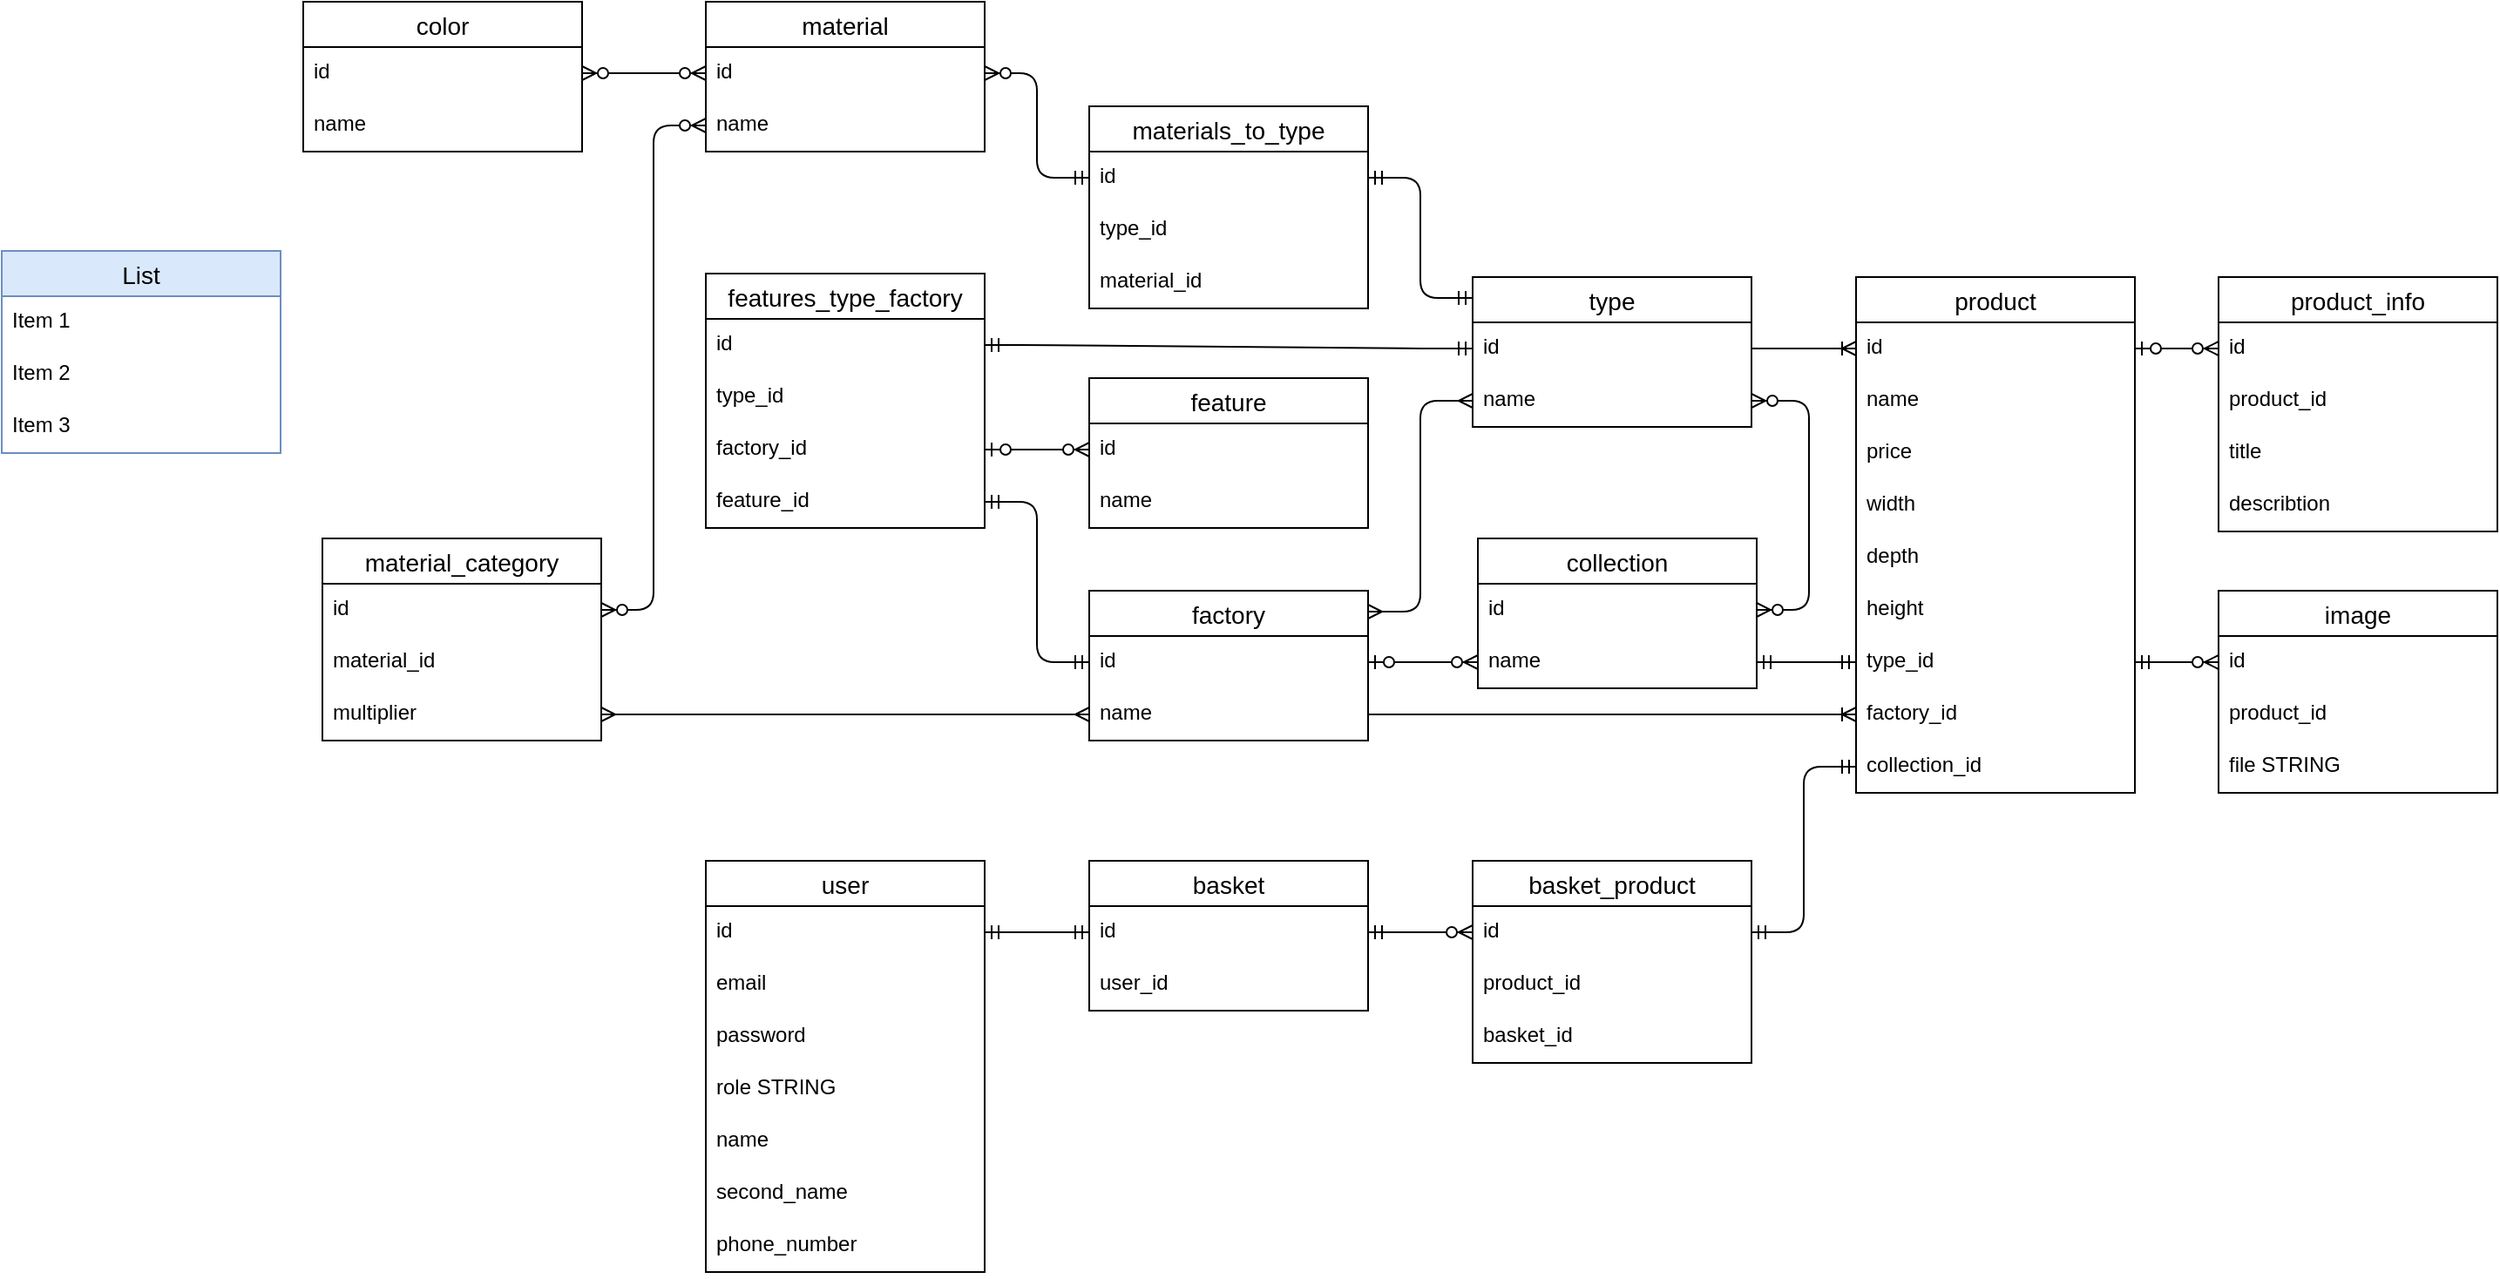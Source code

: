 <mxfile version="24.7.16">
  <diagram name="Страница — 1" id="4NT9a-1fZmxWMSB39QDA">
    <mxGraphModel dx="1834" dy="746" grid="0" gridSize="10" guides="1" tooltips="1" connect="1" arrows="1" fold="1" page="0" pageScale="1" pageWidth="827" pageHeight="1169" background="none" math="0" shadow="0">
      <root>
        <mxCell id="0" />
        <mxCell id="1" parent="0" />
        <mxCell id="5sfaYhWkq8uLWEeY_K84-1" value="user" style="swimlane;fontStyle=0;childLayout=stackLayout;horizontal=1;startSize=26;horizontalStack=0;resizeParent=1;resizeParentMax=0;resizeLast=0;collapsible=1;marginBottom=0;align=center;fontSize=14;" parent="1" vertex="1">
          <mxGeometry x="393" y="707" width="160" height="236" as="geometry" />
        </mxCell>
        <mxCell id="5sfaYhWkq8uLWEeY_K84-2" value="id" style="text;strokeColor=none;fillColor=none;spacingLeft=4;spacingRight=4;overflow=hidden;rotatable=0;points=[[0,0.5],[1,0.5]];portConstraint=eastwest;fontSize=12;whiteSpace=wrap;html=1;" parent="5sfaYhWkq8uLWEeY_K84-1" vertex="1">
          <mxGeometry y="26" width="160" height="30" as="geometry" />
        </mxCell>
        <mxCell id="5sfaYhWkq8uLWEeY_K84-3" value="email" style="text;strokeColor=none;fillColor=none;spacingLeft=4;spacingRight=4;overflow=hidden;rotatable=0;points=[[0,0.5],[1,0.5]];portConstraint=eastwest;fontSize=12;whiteSpace=wrap;html=1;" parent="5sfaYhWkq8uLWEeY_K84-1" vertex="1">
          <mxGeometry y="56" width="160" height="30" as="geometry" />
        </mxCell>
        <mxCell id="5sfaYhWkq8uLWEeY_K84-4" value="password" style="text;strokeColor=none;fillColor=none;spacingLeft=4;spacingRight=4;overflow=hidden;rotatable=0;points=[[0,0.5],[1,0.5]];portConstraint=eastwest;fontSize=12;whiteSpace=wrap;html=1;" parent="5sfaYhWkq8uLWEeY_K84-1" vertex="1">
          <mxGeometry y="86" width="160" height="30" as="geometry" />
        </mxCell>
        <mxCell id="5sfaYhWkq8uLWEeY_K84-5" value="role STRING" style="text;strokeColor=none;fillColor=none;spacingLeft=4;spacingRight=4;overflow=hidden;rotatable=0;points=[[0,0.5],[1,0.5]];portConstraint=eastwest;fontSize=12;whiteSpace=wrap;html=1;" parent="5sfaYhWkq8uLWEeY_K84-1" vertex="1">
          <mxGeometry y="116" width="160" height="30" as="geometry" />
        </mxCell>
        <mxCell id="oXHllAcVtx6ZBs5fPpKS-38" value="name" style="text;strokeColor=none;fillColor=none;spacingLeft=4;spacingRight=4;overflow=hidden;rotatable=0;points=[[0,0.5],[1,0.5]];portConstraint=eastwest;fontSize=12;whiteSpace=wrap;html=1;" parent="5sfaYhWkq8uLWEeY_K84-1" vertex="1">
          <mxGeometry y="146" width="160" height="30" as="geometry" />
        </mxCell>
        <mxCell id="oXHllAcVtx6ZBs5fPpKS-39" value="second_name" style="text;strokeColor=none;fillColor=none;spacingLeft=4;spacingRight=4;overflow=hidden;rotatable=0;points=[[0,0.5],[1,0.5]];portConstraint=eastwest;fontSize=12;whiteSpace=wrap;html=1;" parent="5sfaYhWkq8uLWEeY_K84-1" vertex="1">
          <mxGeometry y="176" width="160" height="30" as="geometry" />
        </mxCell>
        <mxCell id="oXHllAcVtx6ZBs5fPpKS-40" value="phone_number" style="text;strokeColor=none;fillColor=none;spacingLeft=4;spacingRight=4;overflow=hidden;rotatable=0;points=[[0,0.5],[1,0.5]];portConstraint=eastwest;fontSize=12;whiteSpace=wrap;html=1;" parent="5sfaYhWkq8uLWEeY_K84-1" vertex="1">
          <mxGeometry y="206" width="160" height="30" as="geometry" />
        </mxCell>
        <mxCell id="5sfaYhWkq8uLWEeY_K84-6" value="basket" style="swimlane;fontStyle=0;childLayout=stackLayout;horizontal=1;startSize=26;horizontalStack=0;resizeParent=1;resizeParentMax=0;resizeLast=0;collapsible=1;marginBottom=0;align=center;fontSize=14;" parent="1" vertex="1">
          <mxGeometry x="613" y="707" width="160" height="86" as="geometry" />
        </mxCell>
        <mxCell id="5sfaYhWkq8uLWEeY_K84-7" value="id" style="text;strokeColor=none;fillColor=none;spacingLeft=4;spacingRight=4;overflow=hidden;rotatable=0;points=[[0,0.5],[1,0.5]];portConstraint=eastwest;fontSize=12;whiteSpace=wrap;html=1;" parent="5sfaYhWkq8uLWEeY_K84-6" vertex="1">
          <mxGeometry y="26" width="160" height="30" as="geometry" />
        </mxCell>
        <mxCell id="5sfaYhWkq8uLWEeY_K84-8" value="user_id" style="text;strokeColor=none;fillColor=none;spacingLeft=4;spacingRight=4;overflow=hidden;rotatable=0;points=[[0,0.5],[1,0.5]];portConstraint=eastwest;fontSize=12;whiteSpace=wrap;html=1;" parent="5sfaYhWkq8uLWEeY_K84-6" vertex="1">
          <mxGeometry y="56" width="160" height="30" as="geometry" />
        </mxCell>
        <mxCell id="5sfaYhWkq8uLWEeY_K84-12" value="product" style="swimlane;fontStyle=0;childLayout=stackLayout;horizontal=1;startSize=26;horizontalStack=0;resizeParent=1;resizeParentMax=0;resizeLast=0;collapsible=1;marginBottom=0;align=center;fontSize=14;" parent="1" vertex="1">
          <mxGeometry x="1053" y="372" width="160" height="296" as="geometry" />
        </mxCell>
        <mxCell id="5sfaYhWkq8uLWEeY_K84-13" value="id" style="text;strokeColor=none;fillColor=none;spacingLeft=4;spacingRight=4;overflow=hidden;rotatable=0;points=[[0,0.5],[1,0.5]];portConstraint=eastwest;fontSize=12;whiteSpace=wrap;html=1;" parent="5sfaYhWkq8uLWEeY_K84-12" vertex="1">
          <mxGeometry y="26" width="160" height="30" as="geometry" />
        </mxCell>
        <mxCell id="5sfaYhWkq8uLWEeY_K84-14" value="name" style="text;strokeColor=none;fillColor=none;spacingLeft=4;spacingRight=4;overflow=hidden;rotatable=0;points=[[0,0.5],[1,0.5]];portConstraint=eastwest;fontSize=12;whiteSpace=wrap;html=1;" parent="5sfaYhWkq8uLWEeY_K84-12" vertex="1">
          <mxGeometry y="56" width="160" height="30" as="geometry" />
        </mxCell>
        <mxCell id="5sfaYhWkq8uLWEeY_K84-15" value="price" style="text;strokeColor=none;fillColor=none;spacingLeft=4;spacingRight=4;overflow=hidden;rotatable=0;points=[[0,0.5],[1,0.5]];portConstraint=eastwest;fontSize=12;whiteSpace=wrap;html=1;" parent="5sfaYhWkq8uLWEeY_K84-12" vertex="1">
          <mxGeometry y="86" width="160" height="30" as="geometry" />
        </mxCell>
        <mxCell id="7ya6LhB3yjB3-VPIiONW-31" value="width" style="text;strokeColor=none;fillColor=none;spacingLeft=4;spacingRight=4;overflow=hidden;rotatable=0;points=[[0,0.5],[1,0.5]];portConstraint=eastwest;fontSize=12;whiteSpace=wrap;html=1;" parent="5sfaYhWkq8uLWEeY_K84-12" vertex="1">
          <mxGeometry y="116" width="160" height="30" as="geometry" />
        </mxCell>
        <mxCell id="7ya6LhB3yjB3-VPIiONW-32" value="depth" style="text;strokeColor=none;fillColor=none;spacingLeft=4;spacingRight=4;overflow=hidden;rotatable=0;points=[[0,0.5],[1,0.5]];portConstraint=eastwest;fontSize=12;whiteSpace=wrap;html=1;" parent="5sfaYhWkq8uLWEeY_K84-12" vertex="1">
          <mxGeometry y="146" width="160" height="30" as="geometry" />
        </mxCell>
        <mxCell id="7ya6LhB3yjB3-VPIiONW-33" value="height" style="text;strokeColor=none;fillColor=none;spacingLeft=4;spacingRight=4;overflow=hidden;rotatable=0;points=[[0,0.5],[1,0.5]];portConstraint=eastwest;fontSize=12;whiteSpace=wrap;html=1;" parent="5sfaYhWkq8uLWEeY_K84-12" vertex="1">
          <mxGeometry y="176" width="160" height="30" as="geometry" />
        </mxCell>
        <mxCell id="5sfaYhWkq8uLWEeY_K84-24" value="type_id" style="text;strokeColor=none;fillColor=none;spacingLeft=4;spacingRight=4;overflow=hidden;rotatable=0;points=[[0,0.5],[1,0.5]];portConstraint=eastwest;fontSize=12;whiteSpace=wrap;html=1;" parent="5sfaYhWkq8uLWEeY_K84-12" vertex="1">
          <mxGeometry y="206" width="160" height="30" as="geometry" />
        </mxCell>
        <mxCell id="5sfaYhWkq8uLWEeY_K84-25" value="factory_id" style="text;strokeColor=none;fillColor=none;spacingLeft=4;spacingRight=4;overflow=hidden;rotatable=0;points=[[0,0.5],[1,0.5]];portConstraint=eastwest;fontSize=12;whiteSpace=wrap;html=1;" parent="5sfaYhWkq8uLWEeY_K84-12" vertex="1">
          <mxGeometry y="236" width="160" height="30" as="geometry" />
        </mxCell>
        <mxCell id="L7bL2x1-eRSi-Wd429zW-12" value="collection_id" style="text;strokeColor=none;fillColor=none;spacingLeft=4;spacingRight=4;overflow=hidden;rotatable=0;points=[[0,0.5],[1,0.5]];portConstraint=eastwest;fontSize=12;whiteSpace=wrap;html=1;" parent="5sfaYhWkq8uLWEeY_K84-12" vertex="1">
          <mxGeometry y="266" width="160" height="30" as="geometry" />
        </mxCell>
        <mxCell id="5sfaYhWkq8uLWEeY_K84-16" value="factory" style="swimlane;fontStyle=0;childLayout=stackLayout;horizontal=1;startSize=26;horizontalStack=0;resizeParent=1;resizeParentMax=0;resizeLast=0;collapsible=1;marginBottom=0;align=center;fontSize=14;" parent="1" vertex="1">
          <mxGeometry x="613" y="552" width="160" height="86" as="geometry" />
        </mxCell>
        <mxCell id="5sfaYhWkq8uLWEeY_K84-17" value="id" style="text;strokeColor=none;fillColor=none;spacingLeft=4;spacingRight=4;overflow=hidden;rotatable=0;points=[[0,0.5],[1,0.5]];portConstraint=eastwest;fontSize=12;whiteSpace=wrap;html=1;" parent="5sfaYhWkq8uLWEeY_K84-16" vertex="1">
          <mxGeometry y="26" width="160" height="30" as="geometry" />
        </mxCell>
        <mxCell id="5sfaYhWkq8uLWEeY_K84-18" value="name" style="text;strokeColor=none;fillColor=none;spacingLeft=4;spacingRight=4;overflow=hidden;rotatable=0;points=[[0,0.5],[1,0.5]];portConstraint=eastwest;fontSize=12;whiteSpace=wrap;html=1;" parent="5sfaYhWkq8uLWEeY_K84-16" vertex="1">
          <mxGeometry y="56" width="160" height="30" as="geometry" />
        </mxCell>
        <mxCell id="5sfaYhWkq8uLWEeY_K84-26" value="type" style="swimlane;fontStyle=0;childLayout=stackLayout;horizontal=1;startSize=26;horizontalStack=0;resizeParent=1;resizeParentMax=0;resizeLast=0;collapsible=1;marginBottom=0;align=center;fontSize=14;" parent="1" vertex="1">
          <mxGeometry x="833" y="372" width="160" height="86" as="geometry" />
        </mxCell>
        <mxCell id="5sfaYhWkq8uLWEeY_K84-27" value="id" style="text;strokeColor=none;fillColor=none;spacingLeft=4;spacingRight=4;overflow=hidden;rotatable=0;points=[[0,0.5],[1,0.5]];portConstraint=eastwest;fontSize=12;whiteSpace=wrap;html=1;" parent="5sfaYhWkq8uLWEeY_K84-26" vertex="1">
          <mxGeometry y="26" width="160" height="30" as="geometry" />
        </mxCell>
        <mxCell id="5sfaYhWkq8uLWEeY_K84-28" value="name" style="text;strokeColor=none;fillColor=none;spacingLeft=4;spacingRight=4;overflow=hidden;rotatable=0;points=[[0,0.5],[1,0.5]];portConstraint=eastwest;fontSize=12;whiteSpace=wrap;html=1;" parent="5sfaYhWkq8uLWEeY_K84-26" vertex="1">
          <mxGeometry y="56" width="160" height="30" as="geometry" />
        </mxCell>
        <mxCell id="5sfaYhWkq8uLWEeY_K84-34" value="" style="edgeStyle=entityRelationEdgeStyle;fontSize=12;html=1;endArrow=ERoneToMany;rounded=1;curved=0;" parent="1" source="5sfaYhWkq8uLWEeY_K84-27" target="5sfaYhWkq8uLWEeY_K84-13" edge="1">
          <mxGeometry width="100" height="100" relative="1" as="geometry">
            <mxPoint x="710" y="758" as="sourcePoint" />
            <mxPoint x="860" y="499.0" as="targetPoint" />
          </mxGeometry>
        </mxCell>
        <mxCell id="5sfaYhWkq8uLWEeY_K84-37" value="product_info" style="swimlane;fontStyle=0;childLayout=stackLayout;horizontal=1;startSize=26;horizontalStack=0;resizeParent=1;resizeParentMax=0;resizeLast=0;collapsible=1;marginBottom=0;align=center;fontSize=14;" parent="1" vertex="1">
          <mxGeometry x="1261" y="372" width="160" height="146" as="geometry" />
        </mxCell>
        <mxCell id="5sfaYhWkq8uLWEeY_K84-38" value="id" style="text;strokeColor=none;fillColor=none;spacingLeft=4;spacingRight=4;overflow=hidden;rotatable=0;points=[[0,0.5],[1,0.5]];portConstraint=eastwest;fontSize=12;whiteSpace=wrap;html=1;" parent="5sfaYhWkq8uLWEeY_K84-37" vertex="1">
          <mxGeometry y="26" width="160" height="30" as="geometry" />
        </mxCell>
        <mxCell id="5sfaYhWkq8uLWEeY_K84-39" value="product_id" style="text;strokeColor=none;fillColor=none;spacingLeft=4;spacingRight=4;overflow=hidden;rotatable=0;points=[[0,0.5],[1,0.5]];portConstraint=eastwest;fontSize=12;whiteSpace=wrap;html=1;" parent="5sfaYhWkq8uLWEeY_K84-37" vertex="1">
          <mxGeometry y="56" width="160" height="30" as="geometry" />
        </mxCell>
        <mxCell id="5sfaYhWkq8uLWEeY_K84-40" value="title" style="text;strokeColor=none;fillColor=none;spacingLeft=4;spacingRight=4;overflow=hidden;rotatable=0;points=[[0,0.5],[1,0.5]];portConstraint=eastwest;fontSize=12;whiteSpace=wrap;html=1;" parent="5sfaYhWkq8uLWEeY_K84-37" vertex="1">
          <mxGeometry y="86" width="160" height="30" as="geometry" />
        </mxCell>
        <mxCell id="5sfaYhWkq8uLWEeY_K84-42" value="describtion" style="text;strokeColor=none;fillColor=none;spacingLeft=4;spacingRight=4;overflow=hidden;rotatable=0;points=[[0,0.5],[1,0.5]];portConstraint=eastwest;fontSize=12;whiteSpace=wrap;html=1;" parent="5sfaYhWkq8uLWEeY_K84-37" vertex="1">
          <mxGeometry y="116" width="160" height="30" as="geometry" />
        </mxCell>
        <mxCell id="5sfaYhWkq8uLWEeY_K84-43" value="basket_product" style="swimlane;fontStyle=0;childLayout=stackLayout;horizontal=1;startSize=26;horizontalStack=0;resizeParent=1;resizeParentMax=0;resizeLast=0;collapsible=1;marginBottom=0;align=center;fontSize=14;" parent="1" vertex="1">
          <mxGeometry x="833" y="707" width="160" height="116" as="geometry" />
        </mxCell>
        <mxCell id="5sfaYhWkq8uLWEeY_K84-44" value="id" style="text;strokeColor=none;fillColor=none;spacingLeft=4;spacingRight=4;overflow=hidden;rotatable=0;points=[[0,0.5],[1,0.5]];portConstraint=eastwest;fontSize=12;whiteSpace=wrap;html=1;" parent="5sfaYhWkq8uLWEeY_K84-43" vertex="1">
          <mxGeometry y="26" width="160" height="30" as="geometry" />
        </mxCell>
        <mxCell id="5sfaYhWkq8uLWEeY_K84-45" value="product_id" style="text;strokeColor=none;fillColor=none;spacingLeft=4;spacingRight=4;overflow=hidden;rotatable=0;points=[[0,0.5],[1,0.5]];portConstraint=eastwest;fontSize=12;whiteSpace=wrap;html=1;" parent="5sfaYhWkq8uLWEeY_K84-43" vertex="1">
          <mxGeometry y="56" width="160" height="30" as="geometry" />
        </mxCell>
        <mxCell id="5sfaYhWkq8uLWEeY_K84-46" value="basket_id" style="text;strokeColor=none;fillColor=none;spacingLeft=4;spacingRight=4;overflow=hidden;rotatable=0;points=[[0,0.5],[1,0.5]];portConstraint=eastwest;fontSize=12;whiteSpace=wrap;html=1;" parent="5sfaYhWkq8uLWEeY_K84-43" vertex="1">
          <mxGeometry y="86" width="160" height="30" as="geometry" />
        </mxCell>
        <mxCell id="5sfaYhWkq8uLWEeY_K84-49" value="" style="edgeStyle=entityRelationEdgeStyle;fontSize=12;html=1;endArrow=ERmandOne;startArrow=ERmandOne;rounded=1;curved=0;" parent="1" source="5sfaYhWkq8uLWEeY_K84-7" target="5sfaYhWkq8uLWEeY_K84-2" edge="1">
          <mxGeometry width="100" height="100" relative="1" as="geometry">
            <mxPoint x="563" y="1160" as="sourcePoint" />
            <mxPoint x="663" y="1060" as="targetPoint" />
            <Array as="points">
              <mxPoint x="733" y="1086" />
              <mxPoint x="643" y="1086" />
              <mxPoint x="633" y="1086" />
            </Array>
          </mxGeometry>
        </mxCell>
        <mxCell id="7ya6LhB3yjB3-VPIiONW-13" value="" style="edgeStyle=entityRelationEdgeStyle;fontSize=12;html=1;endArrow=ERmandOne;startArrow=ERmandOne;rounded=1;curved=0;" parent="1" source="5sfaYhWkq8uLWEeY_K84-44" target="L7bL2x1-eRSi-Wd429zW-12" edge="1">
          <mxGeometry width="100" height="100" relative="1" as="geometry">
            <mxPoint x="580" y="394" as="sourcePoint" />
            <mxPoint x="730" y="707.0" as="targetPoint" />
            <Array as="points">
              <mxPoint x="540" y="836" />
            </Array>
          </mxGeometry>
        </mxCell>
        <mxCell id="7ya6LhB3yjB3-VPIiONW-16" value="collection" style="swimlane;fontStyle=0;childLayout=stackLayout;horizontal=1;startSize=26;horizontalStack=0;resizeParent=1;resizeParentMax=0;resizeLast=0;collapsible=1;marginBottom=0;align=center;fontSize=14;" parent="1" vertex="1">
          <mxGeometry x="836" y="522" width="160" height="86" as="geometry" />
        </mxCell>
        <mxCell id="7ya6LhB3yjB3-VPIiONW-17" value="id" style="text;strokeColor=none;fillColor=none;spacingLeft=4;spacingRight=4;overflow=hidden;rotatable=0;points=[[0,0.5],[1,0.5]];portConstraint=eastwest;fontSize=12;whiteSpace=wrap;html=1;" parent="7ya6LhB3yjB3-VPIiONW-16" vertex="1">
          <mxGeometry y="26" width="160" height="30" as="geometry" />
        </mxCell>
        <mxCell id="oXHllAcVtx6ZBs5fPpKS-45" value="name" style="text;strokeColor=none;fillColor=none;spacingLeft=4;spacingRight=4;overflow=hidden;rotatable=0;points=[[0,0.5],[1,0.5]];portConstraint=eastwest;fontSize=12;whiteSpace=wrap;html=1;" parent="7ya6LhB3yjB3-VPIiONW-16" vertex="1">
          <mxGeometry y="56" width="160" height="30" as="geometry" />
        </mxCell>
        <mxCell id="7ya6LhB3yjB3-VPIiONW-19" value="color" style="swimlane;fontStyle=0;childLayout=stackLayout;horizontal=1;startSize=26;horizontalStack=0;resizeParent=1;resizeParentMax=0;resizeLast=0;collapsible=1;marginBottom=0;align=center;fontSize=14;" parent="1" vertex="1">
          <mxGeometry x="162" y="214" width="160" height="86" as="geometry" />
        </mxCell>
        <mxCell id="7ya6LhB3yjB3-VPIiONW-20" value="id" style="text;strokeColor=none;fillColor=none;spacingLeft=4;spacingRight=4;overflow=hidden;rotatable=0;points=[[0,0.5],[1,0.5]];portConstraint=eastwest;fontSize=12;whiteSpace=wrap;html=1;" parent="7ya6LhB3yjB3-VPIiONW-19" vertex="1">
          <mxGeometry y="26" width="160" height="30" as="geometry" />
        </mxCell>
        <mxCell id="L7bL2x1-eRSi-Wd429zW-13" value="name" style="text;strokeColor=none;fillColor=none;spacingLeft=4;spacingRight=4;overflow=hidden;rotatable=0;points=[[0,0.5],[1,0.5]];portConstraint=eastwest;fontSize=12;whiteSpace=wrap;html=1;" parent="7ya6LhB3yjB3-VPIiONW-19" vertex="1">
          <mxGeometry y="56" width="160" height="30" as="geometry" />
        </mxCell>
        <mxCell id="7ya6LhB3yjB3-VPIiONW-24" value="material" style="swimlane;fontStyle=0;childLayout=stackLayout;horizontal=1;startSize=26;horizontalStack=0;resizeParent=1;resizeParentMax=0;resizeLast=0;collapsible=1;marginBottom=0;align=center;fontSize=14;" parent="1" vertex="1">
          <mxGeometry x="393" y="214" width="160" height="86" as="geometry" />
        </mxCell>
        <mxCell id="7ya6LhB3yjB3-VPIiONW-25" value="id" style="text;strokeColor=none;fillColor=none;spacingLeft=4;spacingRight=4;overflow=hidden;rotatable=0;points=[[0,0.5],[1,0.5]];portConstraint=eastwest;fontSize=12;whiteSpace=wrap;html=1;" parent="7ya6LhB3yjB3-VPIiONW-24" vertex="1">
          <mxGeometry y="26" width="160" height="30" as="geometry" />
        </mxCell>
        <mxCell id="7ya6LhB3yjB3-VPIiONW-26" value="name" style="text;strokeColor=none;fillColor=none;spacingLeft=4;spacingRight=4;overflow=hidden;rotatable=0;points=[[0,0.5],[1,0.5]];portConstraint=eastwest;fontSize=12;whiteSpace=wrap;html=1;" parent="7ya6LhB3yjB3-VPIiONW-24" vertex="1">
          <mxGeometry y="56" width="160" height="30" as="geometry" />
        </mxCell>
        <mxCell id="L7bL2x1-eRSi-Wd429zW-14" value="materials_to_type" style="swimlane;fontStyle=0;childLayout=stackLayout;horizontal=1;startSize=26;horizontalStack=0;resizeParent=1;resizeParentMax=0;resizeLast=0;collapsible=1;marginBottom=0;align=center;fontSize=14;" parent="1" vertex="1">
          <mxGeometry x="613" y="274" width="160" height="116" as="geometry" />
        </mxCell>
        <mxCell id="L7bL2x1-eRSi-Wd429zW-15" value="id" style="text;strokeColor=none;fillColor=none;spacingLeft=4;spacingRight=4;overflow=hidden;rotatable=0;points=[[0,0.5],[1,0.5]];portConstraint=eastwest;fontSize=12;whiteSpace=wrap;html=1;" parent="L7bL2x1-eRSi-Wd429zW-14" vertex="1">
          <mxGeometry y="26" width="160" height="30" as="geometry" />
        </mxCell>
        <mxCell id="L7bL2x1-eRSi-Wd429zW-16" value="type_id" style="text;strokeColor=none;fillColor=none;spacingLeft=4;spacingRight=4;overflow=hidden;rotatable=0;points=[[0,0.5],[1,0.5]];portConstraint=eastwest;fontSize=12;whiteSpace=wrap;html=1;" parent="L7bL2x1-eRSi-Wd429zW-14" vertex="1">
          <mxGeometry y="56" width="160" height="30" as="geometry" />
        </mxCell>
        <mxCell id="L7bL2x1-eRSi-Wd429zW-20" value="material_id" style="text;strokeColor=none;fillColor=none;spacingLeft=4;spacingRight=4;overflow=hidden;rotatable=0;points=[[0,0.5],[1,0.5]];portConstraint=eastwest;fontSize=12;whiteSpace=wrap;html=1;" parent="L7bL2x1-eRSi-Wd429zW-14" vertex="1">
          <mxGeometry y="86" width="160" height="30" as="geometry" />
        </mxCell>
        <mxCell id="L7bL2x1-eRSi-Wd429zW-17" value="" style="edgeStyle=entityRelationEdgeStyle;fontSize=12;html=1;endArrow=ERmandOne;startArrow=ERmandOne;rounded=1;curved=0;" parent="1" source="L7bL2x1-eRSi-Wd429zW-15" edge="1">
          <mxGeometry width="100" height="100" relative="1" as="geometry">
            <mxPoint x="773" y="230" as="sourcePoint" />
            <mxPoint x="833" y="384" as="targetPoint" />
          </mxGeometry>
        </mxCell>
        <mxCell id="VAr8cQ-U5szpZx_a3CEM-1" value="image" style="swimlane;fontStyle=0;childLayout=stackLayout;horizontal=1;startSize=26;horizontalStack=0;resizeParent=1;resizeParentMax=0;resizeLast=0;collapsible=1;marginBottom=0;align=center;fontSize=14;" parent="1" vertex="1">
          <mxGeometry x="1261" y="552" width="160" height="116" as="geometry" />
        </mxCell>
        <mxCell id="VAr8cQ-U5szpZx_a3CEM-2" value="id" style="text;strokeColor=none;fillColor=none;spacingLeft=4;spacingRight=4;overflow=hidden;rotatable=0;points=[[0,0.5],[1,0.5]];portConstraint=eastwest;fontSize=12;whiteSpace=wrap;html=1;" parent="VAr8cQ-U5szpZx_a3CEM-1" vertex="1">
          <mxGeometry y="26" width="160" height="30" as="geometry" />
        </mxCell>
        <mxCell id="VAr8cQ-U5szpZx_a3CEM-3" value="product_id" style="text;strokeColor=none;fillColor=none;spacingLeft=4;spacingRight=4;overflow=hidden;rotatable=0;points=[[0,0.5],[1,0.5]];portConstraint=eastwest;fontSize=12;whiteSpace=wrap;html=1;" parent="VAr8cQ-U5szpZx_a3CEM-1" vertex="1">
          <mxGeometry y="56" width="160" height="30" as="geometry" />
        </mxCell>
        <mxCell id="VAr8cQ-U5szpZx_a3CEM-5" value="file STRING" style="text;strokeColor=none;fillColor=none;spacingLeft=4;spacingRight=4;overflow=hidden;rotatable=0;points=[[0,0.5],[1,0.5]];portConstraint=eastwest;fontSize=12;whiteSpace=wrap;html=1;" parent="VAr8cQ-U5szpZx_a3CEM-1" vertex="1">
          <mxGeometry y="86" width="160" height="30" as="geometry" />
        </mxCell>
        <mxCell id="oXHllAcVtx6ZBs5fPpKS-1" value="material_category" style="swimlane;fontStyle=0;childLayout=stackLayout;horizontal=1;startSize=26;horizontalStack=0;resizeParent=1;resizeParentMax=0;resizeLast=0;collapsible=1;marginBottom=0;align=center;fontSize=14;" parent="1" vertex="1">
          <mxGeometry x="173" y="522" width="160" height="116" as="geometry" />
        </mxCell>
        <mxCell id="oXHllAcVtx6ZBs5fPpKS-2" value="id" style="text;strokeColor=none;fillColor=none;spacingLeft=4;spacingRight=4;overflow=hidden;rotatable=0;points=[[0,0.5],[1,0.5]];portConstraint=eastwest;fontSize=12;whiteSpace=wrap;html=1;" parent="oXHllAcVtx6ZBs5fPpKS-1" vertex="1">
          <mxGeometry y="26" width="160" height="30" as="geometry" />
        </mxCell>
        <mxCell id="oXHllAcVtx6ZBs5fPpKS-3" value="material_id" style="text;strokeColor=none;fillColor=none;spacingLeft=4;spacingRight=4;overflow=hidden;rotatable=0;points=[[0,0.5],[1,0.5]];portConstraint=eastwest;fontSize=12;whiteSpace=wrap;html=1;" parent="oXHllAcVtx6ZBs5fPpKS-1" vertex="1">
          <mxGeometry y="56" width="160" height="30" as="geometry" />
        </mxCell>
        <mxCell id="oXHllAcVtx6ZBs5fPpKS-27" value="multiplier" style="text;strokeColor=none;fillColor=none;spacingLeft=4;spacingRight=4;overflow=hidden;rotatable=0;points=[[0,0.5],[1,0.5]];portConstraint=eastwest;fontSize=12;whiteSpace=wrap;html=1;" parent="oXHllAcVtx6ZBs5fPpKS-1" vertex="1">
          <mxGeometry y="86" width="160" height="30" as="geometry" />
        </mxCell>
        <mxCell id="oXHllAcVtx6ZBs5fPpKS-4" value="feature" style="swimlane;fontStyle=0;childLayout=stackLayout;horizontal=1;startSize=26;horizontalStack=0;resizeParent=1;resizeParentMax=0;resizeLast=0;collapsible=1;marginBottom=0;align=center;fontSize=14;" parent="1" vertex="1">
          <mxGeometry x="613" y="430" width="160" height="86" as="geometry" />
        </mxCell>
        <mxCell id="oXHllAcVtx6ZBs5fPpKS-5" value="id" style="text;strokeColor=none;fillColor=none;spacingLeft=4;spacingRight=4;overflow=hidden;rotatable=0;points=[[0,0.5],[1,0.5]];portConstraint=eastwest;fontSize=12;whiteSpace=wrap;html=1;" parent="oXHllAcVtx6ZBs5fPpKS-4" vertex="1">
          <mxGeometry y="26" width="160" height="30" as="geometry" />
        </mxCell>
        <mxCell id="oXHllAcVtx6ZBs5fPpKS-6" value="name" style="text;strokeColor=none;fillColor=none;spacingLeft=4;spacingRight=4;overflow=hidden;rotatable=0;points=[[0,0.5],[1,0.5]];portConstraint=eastwest;fontSize=12;whiteSpace=wrap;html=1;" parent="oXHllAcVtx6ZBs5fPpKS-4" vertex="1">
          <mxGeometry y="56" width="160" height="30" as="geometry" />
        </mxCell>
        <mxCell id="oXHllAcVtx6ZBs5fPpKS-12" value="" style="edgeStyle=entityRelationEdgeStyle;fontSize=12;html=1;endArrow=ERmandOne;startArrow=ERmandOne;rounded=1;curved=0;" parent="1" source="7ya6LhB3yjB3-VPIiONW-5" target="5sfaYhWkq8uLWEeY_K84-27" edge="1">
          <mxGeometry width="100" height="100" relative="1" as="geometry">
            <mxPoint x="693" y="630" as="sourcePoint" />
            <mxPoint x="573" y="500" as="targetPoint" />
          </mxGeometry>
        </mxCell>
        <mxCell id="oXHllAcVtx6ZBs5fPpKS-15" value="" style="edgeStyle=entityRelationEdgeStyle;fontSize=12;html=1;endArrow=ERoneToMany;rounded=1;curved=0;" parent="1" source="5sfaYhWkq8uLWEeY_K84-18" target="5sfaYhWkq8uLWEeY_K84-25" edge="1">
          <mxGeometry width="100" height="100" relative="1" as="geometry">
            <mxPoint x="1591.0" y="750" as="sourcePoint" />
            <mxPoint x="865" y="648" as="targetPoint" />
            <Array as="points">
              <mxPoint x="980" y="620" />
              <mxPoint x="882" y="706" />
              <mxPoint x="1020" y="660" />
              <mxPoint x="1010" y="660" />
            </Array>
          </mxGeometry>
        </mxCell>
        <mxCell id="oXHllAcVtx6ZBs5fPpKS-29" value="" style="edgeStyle=entityRelationEdgeStyle;fontSize=12;html=1;endArrow=ERmandOne;startArrow=ERmandOne;rounded=1;curved=0;" parent="1" source="oXHllAcVtx6ZBs5fPpKS-9" target="5sfaYhWkq8uLWEeY_K84-17" edge="1">
          <mxGeometry width="100" height="100" relative="1" as="geometry">
            <mxPoint x="833.0" y="454" as="sourcePoint" />
            <mxPoint x="833.0" y="569" as="targetPoint" />
            <Array as="points">
              <mxPoint x="643" y="463" />
              <mxPoint x="653" y="503" />
              <mxPoint x="853" y="513" />
              <mxPoint x="473" y="483" />
              <mxPoint x="693" y="493" />
            </Array>
          </mxGeometry>
        </mxCell>
        <mxCell id="7ya6LhB3yjB3-VPIiONW-1" value="features_type_factory" style="swimlane;fontStyle=0;childLayout=stackLayout;horizontal=1;startSize=26;horizontalStack=0;resizeParent=1;resizeParentMax=0;resizeLast=0;collapsible=1;marginBottom=0;align=center;fontSize=14;" parent="1" vertex="1">
          <mxGeometry x="393" y="370" width="160" height="146" as="geometry" />
        </mxCell>
        <mxCell id="7ya6LhB3yjB3-VPIiONW-5" value="id" style="text;strokeColor=none;fillColor=none;spacingLeft=4;spacingRight=4;overflow=hidden;rotatable=0;points=[[0,0.5],[1,0.5]];portConstraint=eastwest;fontSize=12;whiteSpace=wrap;html=1;" parent="7ya6LhB3yjB3-VPIiONW-1" vertex="1">
          <mxGeometry y="26" width="160" height="30" as="geometry" />
        </mxCell>
        <mxCell id="oXHllAcVtx6ZBs5fPpKS-8" value="type_id" style="text;strokeColor=none;fillColor=none;spacingLeft=4;spacingRight=4;overflow=hidden;rotatable=0;points=[[0,0.5],[1,0.5]];portConstraint=eastwest;fontSize=12;whiteSpace=wrap;html=1;" parent="7ya6LhB3yjB3-VPIiONW-1" vertex="1">
          <mxGeometry y="56" width="160" height="30" as="geometry" />
        </mxCell>
        <mxCell id="7ya6LhB3yjB3-VPIiONW-2" value="factory_id" style="text;strokeColor=none;fillColor=none;spacingLeft=4;spacingRight=4;overflow=hidden;rotatable=0;points=[[0,0.5],[1,0.5]];portConstraint=eastwest;fontSize=12;whiteSpace=wrap;html=1;" parent="7ya6LhB3yjB3-VPIiONW-1" vertex="1">
          <mxGeometry y="86" width="160" height="30" as="geometry" />
        </mxCell>
        <mxCell id="oXHllAcVtx6ZBs5fPpKS-9" value="feature_id" style="text;strokeColor=none;fillColor=none;spacingLeft=4;spacingRight=4;overflow=hidden;rotatable=0;points=[[0,0.5],[1,0.5]];portConstraint=eastwest;fontSize=12;whiteSpace=wrap;html=1;" parent="7ya6LhB3yjB3-VPIiONW-1" vertex="1">
          <mxGeometry y="116" width="160" height="30" as="geometry" />
        </mxCell>
        <mxCell id="oXHllAcVtx6ZBs5fPpKS-32" value="" style="edgeStyle=entityRelationEdgeStyle;fontSize=12;html=1;endArrow=ERmany;startArrow=ERmany;rounded=1;curved=0;" parent="1" target="5sfaYhWkq8uLWEeY_K84-28" edge="1">
          <mxGeometry width="100" height="100" relative="1" as="geometry">
            <mxPoint x="773" y="564" as="sourcePoint" />
            <mxPoint x="893" y="410" as="targetPoint" />
          </mxGeometry>
        </mxCell>
        <mxCell id="oXHllAcVtx6ZBs5fPpKS-34" value="" style="edgeStyle=entityRelationEdgeStyle;fontSize=12;html=1;endArrow=ERmandOne;startArrow=ERmandOne;rounded=1;curved=0;" parent="1" source="oXHllAcVtx6ZBs5fPpKS-45" target="5sfaYhWkq8uLWEeY_K84-24" edge="1">
          <mxGeometry width="100" height="100" relative="1" as="geometry">
            <mxPoint x="834" y="572" as="sourcePoint" />
            <mxPoint x="934" y="472" as="targetPoint" />
          </mxGeometry>
        </mxCell>
        <mxCell id="oXHllAcVtx6ZBs5fPpKS-37" value="" style="edgeStyle=entityRelationEdgeStyle;fontSize=12;html=1;endArrow=ERzeroToMany;endFill=1;startArrow=ERzeroToMany;rounded=1;curved=0;" parent="1" source="oXHllAcVtx6ZBs5fPpKS-2" target="7ya6LhB3yjB3-VPIiONW-26" edge="1">
          <mxGeometry width="100" height="100" relative="1" as="geometry">
            <mxPoint x="518" y="393" as="sourcePoint" />
            <mxPoint x="618" y="293" as="targetPoint" />
          </mxGeometry>
        </mxCell>
        <mxCell id="oXHllAcVtx6ZBs5fPpKS-41" value="" style="edgeStyle=entityRelationEdgeStyle;fontSize=12;html=1;endArrow=ERzeroToMany;startArrow=ERzeroToOne;rounded=1;curved=0;" parent="1" source="5sfaYhWkq8uLWEeY_K84-13" target="5sfaYhWkq8uLWEeY_K84-38" edge="1">
          <mxGeometry width="100" height="100" relative="1" as="geometry">
            <mxPoint x="1227" y="307" as="sourcePoint" />
            <mxPoint x="1327" y="207" as="targetPoint" />
          </mxGeometry>
        </mxCell>
        <mxCell id="oXHllAcVtx6ZBs5fPpKS-42" value="" style="edgeStyle=entityRelationEdgeStyle;fontSize=12;html=1;endArrow=ERzeroToMany;startArrow=ERmandOne;rounded=1;curved=0;" parent="1" source="5sfaYhWkq8uLWEeY_K84-24" target="VAr8cQ-U5szpZx_a3CEM-2" edge="1">
          <mxGeometry width="100" height="100" relative="1" as="geometry">
            <mxPoint x="1447" y="786" as="sourcePoint" />
            <mxPoint x="1547" y="686" as="targetPoint" />
          </mxGeometry>
        </mxCell>
        <mxCell id="oXHllAcVtx6ZBs5fPpKS-43" value="" style="edgeStyle=entityRelationEdgeStyle;fontSize=12;html=1;endArrow=ERzeroToMany;startArrow=ERmandOne;rounded=1;curved=0;" parent="1" source="5sfaYhWkq8uLWEeY_K84-7" target="5sfaYhWkq8uLWEeY_K84-44" edge="1">
          <mxGeometry width="100" height="100" relative="1" as="geometry">
            <mxPoint x="912" y="732" as="sourcePoint" />
            <mxPoint x="1012" y="632" as="targetPoint" />
          </mxGeometry>
        </mxCell>
        <mxCell id="oXHllAcVtx6ZBs5fPpKS-44" value="" style="edgeStyle=entityRelationEdgeStyle;fontSize=12;html=1;endArrow=ERzeroToMany;startArrow=ERmandOne;rounded=1;curved=0;" parent="1" source="L7bL2x1-eRSi-Wd429zW-15" target="7ya6LhB3yjB3-VPIiONW-25" edge="1">
          <mxGeometry width="100" height="100" relative="1" as="geometry">
            <mxPoint x="680" y="255" as="sourcePoint" />
            <mxPoint x="780" y="431" as="targetPoint" />
            <Array as="points">
              <mxPoint x="656" y="313" />
            </Array>
          </mxGeometry>
        </mxCell>
        <mxCell id="oXHllAcVtx6ZBs5fPpKS-47" value="" style="edgeStyle=entityRelationEdgeStyle;fontSize=12;html=1;endArrow=ERzeroToMany;startArrow=ERzeroToOne;rounded=1;curved=0;" parent="1" source="5sfaYhWkq8uLWEeY_K84-17" target="oXHllAcVtx6ZBs5fPpKS-45" edge="1">
          <mxGeometry width="100" height="100" relative="1" as="geometry">
            <mxPoint x="682" y="618" as="sourcePoint" />
            <mxPoint x="782" y="518" as="targetPoint" />
          </mxGeometry>
        </mxCell>
        <mxCell id="oXHllAcVtx6ZBs5fPpKS-49" value="" style="edgeStyle=entityRelationEdgeStyle;fontSize=12;html=1;endArrow=ERzeroToMany;startArrow=ERzeroToOne;rounded=1;curved=0;" parent="1" source="7ya6LhB3yjB3-VPIiONW-2" target="oXHllAcVtx6ZBs5fPpKS-5" edge="1">
          <mxGeometry width="100" height="100" relative="1" as="geometry">
            <mxPoint x="161" y="608" as="sourcePoint" />
            <mxPoint x="261" y="508" as="targetPoint" />
          </mxGeometry>
        </mxCell>
        <mxCell id="PI3rD_y4uC-r-AplgnCh-1" value="" style="edgeStyle=entityRelationEdgeStyle;fontSize=12;html=1;endArrow=ERzeroToMany;endFill=1;startArrow=ERzeroToMany;rounded=1;curved=0;" parent="1" source="7ya6LhB3yjB3-VPIiONW-20" target="7ya6LhB3yjB3-VPIiONW-25" edge="1">
          <mxGeometry width="100" height="100" relative="1" as="geometry">
            <mxPoint x="336" y="186" as="sourcePoint" />
            <mxPoint x="436" y="86" as="targetPoint" />
          </mxGeometry>
        </mxCell>
        <mxCell id="PI3rD_y4uC-r-AplgnCh-2" value="" style="edgeStyle=entityRelationEdgeStyle;fontSize=12;html=1;endArrow=ERmany;startArrow=ERmany;rounded=0;" parent="1" source="oXHllAcVtx6ZBs5fPpKS-27" target="5sfaYhWkq8uLWEeY_K84-18" edge="1">
          <mxGeometry width="100" height="100" relative="1" as="geometry">
            <mxPoint x="415" y="647" as="sourcePoint" />
            <mxPoint x="515" y="547" as="targetPoint" />
          </mxGeometry>
        </mxCell>
        <mxCell id="CCDtJEYIypR8dzgLxCnf-1" value="" style="edgeStyle=entityRelationEdgeStyle;fontSize=12;html=1;endArrow=ERzeroToMany;endFill=1;startArrow=ERzeroToMany;rounded=1;curved=0;" parent="1" source="7ya6LhB3yjB3-VPIiONW-17" target="5sfaYhWkq8uLWEeY_K84-28" edge="1">
          <mxGeometry width="100" height="100" relative="1" as="geometry">
            <mxPoint x="939" y="568" as="sourcePoint" />
            <mxPoint x="1039" y="468" as="targetPoint" />
          </mxGeometry>
        </mxCell>
        <mxCell id="ztb9iFl4DAgvVib16qJr-1" value="List" style="swimlane;fontStyle=0;childLayout=stackLayout;horizontal=1;startSize=26;horizontalStack=0;resizeParent=1;resizeParentMax=0;resizeLast=0;collapsible=1;marginBottom=0;align=center;fontSize=14;fillColor=#dae8fc;strokeColor=#6c8ebf;" vertex="1" parent="1">
          <mxGeometry x="-11" y="357" width="160" height="116" as="geometry" />
        </mxCell>
        <mxCell id="ztb9iFl4DAgvVib16qJr-2" value="Item 1" style="text;strokeColor=none;fillColor=none;spacingLeft=4;spacingRight=4;overflow=hidden;rotatable=0;points=[[0,0.5],[1,0.5]];portConstraint=eastwest;fontSize=12;whiteSpace=wrap;html=1;" vertex="1" parent="ztb9iFl4DAgvVib16qJr-1">
          <mxGeometry y="26" width="160" height="30" as="geometry" />
        </mxCell>
        <mxCell id="ztb9iFl4DAgvVib16qJr-3" value="Item 2" style="text;strokeColor=none;fillColor=none;spacingLeft=4;spacingRight=4;overflow=hidden;rotatable=0;points=[[0,0.5],[1,0.5]];portConstraint=eastwest;fontSize=12;whiteSpace=wrap;html=1;" vertex="1" parent="ztb9iFl4DAgvVib16qJr-1">
          <mxGeometry y="56" width="160" height="30" as="geometry" />
        </mxCell>
        <mxCell id="ztb9iFl4DAgvVib16qJr-4" value="Item 3" style="text;strokeColor=none;fillColor=none;spacingLeft=4;spacingRight=4;overflow=hidden;rotatable=0;points=[[0,0.5],[1,0.5]];portConstraint=eastwest;fontSize=12;whiteSpace=wrap;html=1;" vertex="1" parent="ztb9iFl4DAgvVib16qJr-1">
          <mxGeometry y="86" width="160" height="30" as="geometry" />
        </mxCell>
      </root>
    </mxGraphModel>
  </diagram>
</mxfile>
